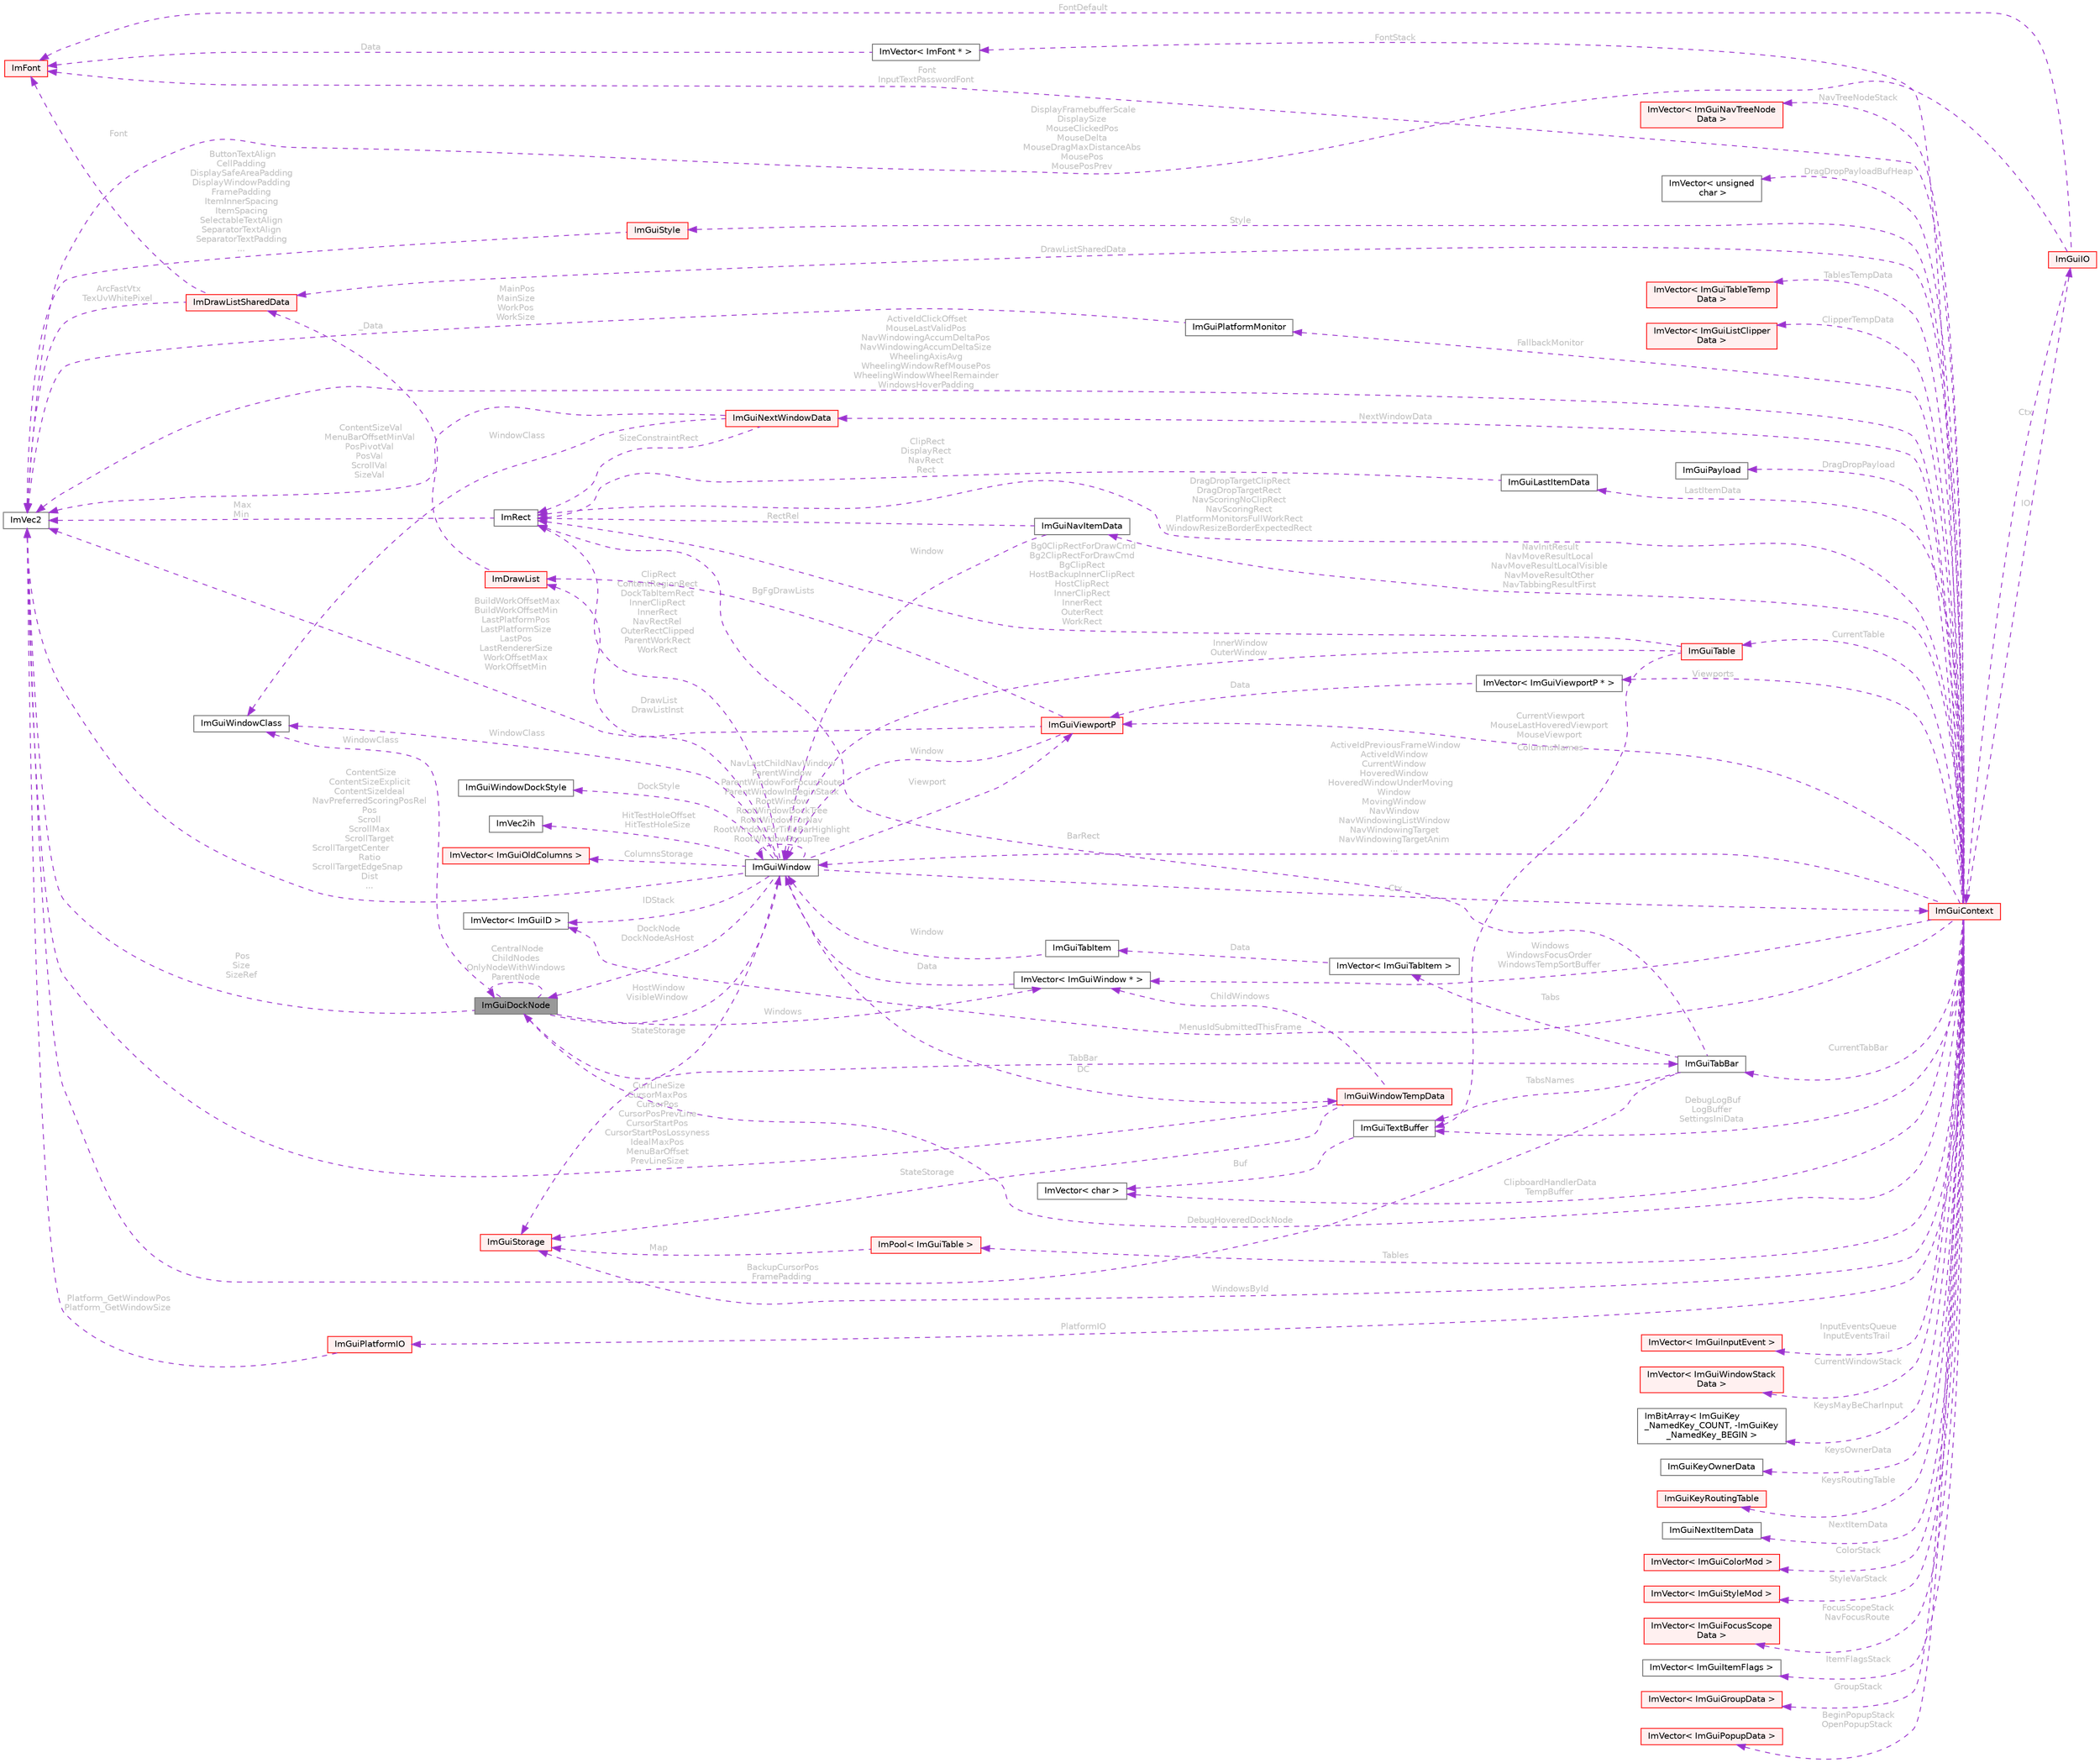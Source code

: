 digraph "ImGuiDockNode"
{
 // LATEX_PDF_SIZE
  bgcolor="transparent";
  edge [fontname=Helvetica,fontsize=10,labelfontname=Helvetica,labelfontsize=10];
  node [fontname=Helvetica,fontsize=10,shape=box,height=0.2,width=0.4];
  rankdir="LR";
  Node1 [id="Node000001",label="ImGuiDockNode",height=0.2,width=0.4,color="gray40", fillcolor="grey60", style="filled", fontcolor="black",tooltip=" "];
  Node1 -> Node1 [id="edge98_Node000001_Node000001",dir="back",color="darkorchid3",style="dashed",tooltip=" ",label=" CentralNode\nChildNodes\nOnlyNodeWithWindows\nParentNode",fontcolor="grey" ];
  Node2 -> Node1 [id="edge99_Node000001_Node000002",dir="back",color="darkorchid3",style="dashed",tooltip=" ",label=" Windows",fontcolor="grey" ];
  Node2 [id="Node000002",label="ImVector\< ImGuiWindow * \>",height=0.2,width=0.4,color="gray40", fillcolor="white", style="filled",URL="$struct_im_vector.html",tooltip=" "];
  Node3 -> Node2 [id="edge100_Node000002_Node000003",dir="back",color="darkorchid3",style="dashed",tooltip=" ",label=" Data",fontcolor="grey" ];
  Node3 [id="Node000003",label="ImGuiWindow",height=0.2,width=0.4,color="gray40", fillcolor="white", style="filled",URL="$struct_im_gui_window.html",tooltip=" "];
  Node4 -> Node3 [id="edge101_Node000003_Node000004",dir="back",color="darkorchid3",style="dashed",tooltip=" ",label=" Ctx",fontcolor="grey" ];
  Node4 [id="Node000004",label="ImGuiContext",height=0.2,width=0.4,color="red", fillcolor="#FFF0F0", style="filled",URL="$struct_im_gui_context.html",tooltip=" "];
  Node5 -> Node4 [id="edge102_Node000004_Node000005",dir="back",color="darkorchid3",style="dashed",tooltip=" ",label=" IO",fontcolor="grey" ];
  Node5 [id="Node000005",label="ImGuiIO",height=0.2,width=0.4,color="red", fillcolor="#FFF0F0", style="filled",URL="$struct_im_gui_i_o.html",tooltip=" "];
  Node6 -> Node5 [id="edge103_Node000005_Node000006",dir="back",color="darkorchid3",style="dashed",tooltip=" ",label=" DisplayFramebufferScale\nDisplaySize\nMouseClickedPos\nMouseDelta\nMouseDragMaxDistanceAbs\nMousePos\nMousePosPrev",fontcolor="grey" ];
  Node6 [id="Node000006",label="ImVec2",height=0.2,width=0.4,color="gray40", fillcolor="white", style="filled",URL="$struct_im_vec2.html",tooltip=" "];
  Node9 -> Node5 [id="edge104_Node000005_Node000009",dir="back",color="darkorchid3",style="dashed",tooltip=" ",label=" FontDefault",fontcolor="grey" ];
  Node9 [id="Node000009",label="ImFont",height=0.2,width=0.4,color="red", fillcolor="#FFF0F0", style="filled",URL="$struct_im_font.html",tooltip=" "];
  Node4 -> Node5 [id="edge105_Node000005_Node000004",dir="back",color="darkorchid3",style="dashed",tooltip=" ",label=" Ctx",fontcolor="grey" ];
  Node21 -> Node4 [id="edge106_Node000004_Node000021",dir="back",color="darkorchid3",style="dashed",tooltip=" ",label=" PlatformIO",fontcolor="grey" ];
  Node21 [id="Node000021",label="ImGuiPlatformIO",height=0.2,width=0.4,color="red", fillcolor="#FFF0F0", style="filled",URL="$struct_im_gui_platform_i_o.html",tooltip=" "];
  Node6 -> Node21 [id="edge107_Node000021_Node000006",dir="back",color="darkorchid3",style="dashed",tooltip=" ",label=" Platform_GetWindowPos\nPlatform_GetWindowSize",fontcolor="grey" ];
  Node42 -> Node4 [id="edge108_Node000004_Node000042",dir="back",color="darkorchid3",style="dashed",tooltip=" ",label=" Style",fontcolor="grey" ];
  Node42 [id="Node000042",label="ImGuiStyle",height=0.2,width=0.4,color="red", fillcolor="#FFF0F0", style="filled",URL="$struct_im_gui_style.html",tooltip=" "];
  Node6 -> Node42 [id="edge109_Node000042_Node000006",dir="back",color="darkorchid3",style="dashed",tooltip=" ",label=" ButtonTextAlign\nCellPadding\nDisplaySafeAreaPadding\nDisplayWindowPadding\nFramePadding\nItemInnerSpacing\nItemSpacing\nSelectableTextAlign\nSeparatorTextAlign\nSeparatorTextPadding\n...",fontcolor="grey" ];
  Node9 -> Node4 [id="edge110_Node000004_Node000009",dir="back",color="darkorchid3",style="dashed",tooltip=" ",label=" Font\nInputTextPasswordFont",fontcolor="grey" ];
  Node34 -> Node4 [id="edge111_Node000004_Node000034",dir="back",color="darkorchid3",style="dashed",tooltip=" ",label=" DrawListSharedData",fontcolor="grey" ];
  Node34 [id="Node000034",label="ImDrawListSharedData",height=0.2,width=0.4,color="red", fillcolor="#FFF0F0", style="filled",URL="$struct_im_draw_list_shared_data.html",tooltip=" "];
  Node6 -> Node34 [id="edge112_Node000034_Node000006",dir="back",color="darkorchid3",style="dashed",tooltip=" ",label=" ArcFastVtx\nTexUvWhitePixel",fontcolor="grey" ];
  Node9 -> Node34 [id="edge113_Node000034_Node000009",dir="back",color="darkorchid3",style="dashed",tooltip=" ",label=" Font",fontcolor="grey" ];
  Node43 -> Node4 [id="edge114_Node000004_Node000043",dir="back",color="darkorchid3",style="dashed",tooltip=" ",label=" InputEventsQueue\nInputEventsTrail",fontcolor="grey" ];
  Node43 [id="Node000043",label="ImVector\< ImGuiInputEvent \>",height=0.2,width=0.4,color="red", fillcolor="#FFF0F0", style="filled",URL="$struct_im_vector.html",tooltip=" "];
  Node2 -> Node4 [id="edge115_Node000004_Node000002",dir="back",color="darkorchid3",style="dashed",tooltip=" ",label=" Windows\nWindowsFocusOrder\nWindowsTempSortBuffer",fontcolor="grey" ];
  Node52 -> Node4 [id="edge116_Node000004_Node000052",dir="back",color="darkorchid3",style="dashed",tooltip=" ",label=" CurrentWindowStack",fontcolor="grey" ];
  Node52 [id="Node000052",label="ImVector\< ImGuiWindowStack\lData \>",height=0.2,width=0.4,color="red", fillcolor="#FFF0F0", style="filled",URL="$struct_im_vector.html",tooltip=" "];
  Node57 -> Node4 [id="edge117_Node000004_Node000057",dir="back",color="darkorchid3",style="dashed",tooltip=" ",label=" WindowsById",fontcolor="grey" ];
  Node57 [id="Node000057",label="ImGuiStorage",height=0.2,width=0.4,color="red", fillcolor="#FFF0F0", style="filled",URL="$struct_im_gui_storage.html",tooltip=" "];
  Node6 -> Node4 [id="edge118_Node000004_Node000006",dir="back",color="darkorchid3",style="dashed",tooltip=" ",label=" ActiveIdClickOffset\nMouseLastValidPos\nNavWindowingAccumDeltaPos\nNavWindowingAccumDeltaSize\nWheelingAxisAvg\nWheelingWindowRefMousePos\nWheelingWindowWheelRemainder\nWindowsHoverPadding",fontcolor="grey" ];
  Node3 -> Node4 [id="edge119_Node000004_Node000003",dir="back",color="darkorchid3",style="dashed",tooltip=" ",label=" ActiveIdPreviousFrameWindow\nActiveIdWindow\nCurrentWindow\nHoveredWindow\nHoveredWindowUnderMoving\lWindow\nMovingWindow\nNavWindow\nNavWindowingListWindow\nNavWindowingTarget\nNavWindowingTargetAnim\n...",fontcolor="grey" ];
  Node60 -> Node4 [id="edge120_Node000004_Node000060",dir="back",color="darkorchid3",style="dashed",tooltip=" ",label=" KeysMayBeCharInput",fontcolor="grey" ];
  Node60 [id="Node000060",label="ImBitArray\< ImGuiKey\l_NamedKey_COUNT, -ImGuiKey\l_NamedKey_BEGIN \>",height=0.2,width=0.4,color="gray40", fillcolor="white", style="filled",URL="$struct_im_bit_array.html",tooltip=" "];
  Node61 -> Node4 [id="edge121_Node000004_Node000061",dir="back",color="darkorchid3",style="dashed",tooltip=" ",label=" KeysOwnerData",fontcolor="grey" ];
  Node61 [id="Node000061",label="ImGuiKeyOwnerData",height=0.2,width=0.4,color="gray40", fillcolor="white", style="filled",URL="$struct_im_gui_key_owner_data.html",tooltip=" "];
  Node62 -> Node4 [id="edge122_Node000004_Node000062",dir="back",color="darkorchid3",style="dashed",tooltip=" ",label=" KeysRoutingTable",fontcolor="grey" ];
  Node62 [id="Node000062",label="ImGuiKeyRoutingTable",height=0.2,width=0.4,color="red", fillcolor="#FFF0F0", style="filled",URL="$struct_im_gui_key_routing_table.html",tooltip=" "];
  Node65 -> Node4 [id="edge123_Node000004_Node000065",dir="back",color="darkorchid3",style="dashed",tooltip=" ",label=" NextItemData",fontcolor="grey" ];
  Node65 [id="Node000065",label="ImGuiNextItemData",height=0.2,width=0.4,color="gray40", fillcolor="white", style="filled",URL="$struct_im_gui_next_item_data.html",tooltip=" "];
  Node54 -> Node4 [id="edge124_Node000004_Node000054",dir="back",color="darkorchid3",style="dashed",tooltip=" ",label=" LastItemData",fontcolor="grey" ];
  Node54 [id="Node000054",label="ImGuiLastItemData",height=0.2,width=0.4,color="gray40", fillcolor="white", style="filled",URL="$struct_im_gui_last_item_data.html",tooltip=" "];
  Node55 -> Node54 [id="edge125_Node000054_Node000055",dir="back",color="darkorchid3",style="dashed",tooltip=" ",label=" ClipRect\nDisplayRect\nNavRect\nRect",fontcolor="grey" ];
  Node55 [id="Node000055",label="ImRect",height=0.2,width=0.4,color="gray40", fillcolor="white", style="filled",URL="$struct_im_rect.html",tooltip=" "];
  Node6 -> Node55 [id="edge126_Node000055_Node000006",dir="back",color="darkorchid3",style="dashed",tooltip=" ",label=" Max\nMin",fontcolor="grey" ];
  Node66 -> Node4 [id="edge127_Node000004_Node000066",dir="back",color="darkorchid3",style="dashed",tooltip=" ",label=" NextWindowData",fontcolor="grey" ];
  Node66 [id="Node000066",label="ImGuiNextWindowData",height=0.2,width=0.4,color="red", fillcolor="#FFF0F0", style="filled",URL="$struct_im_gui_next_window_data.html",tooltip=" "];
  Node6 -> Node66 [id="edge128_Node000066_Node000006",dir="back",color="darkorchid3",style="dashed",tooltip=" ",label=" ContentSizeVal\nMenuBarOffsetMinVal\nPosPivotVal\nPosVal\nScrollVal\nSizeVal",fontcolor="grey" ];
  Node55 -> Node66 [id="edge129_Node000066_Node000055",dir="back",color="darkorchid3",style="dashed",tooltip=" ",label=" SizeConstraintRect",fontcolor="grey" ];
  Node68 -> Node66 [id="edge130_Node000066_Node000068",dir="back",color="darkorchid3",style="dashed",tooltip=" ",label=" WindowClass",fontcolor="grey" ];
  Node68 [id="Node000068",label="ImGuiWindowClass",height=0.2,width=0.4,color="gray40", fillcolor="white", style="filled",URL="$struct_im_gui_window_class.html",tooltip=" "];
  Node69 -> Node4 [id="edge131_Node000004_Node000069",dir="back",color="darkorchid3",style="dashed",tooltip=" ",label=" ColorStack",fontcolor="grey" ];
  Node69 [id="Node000069",label="ImVector\< ImGuiColorMod \>",height=0.2,width=0.4,color="red", fillcolor="#FFF0F0", style="filled",URL="$struct_im_vector.html",tooltip=" "];
  Node71 -> Node4 [id="edge132_Node000004_Node000071",dir="back",color="darkorchid3",style="dashed",tooltip=" ",label=" StyleVarStack",fontcolor="grey" ];
  Node71 [id="Node000071",label="ImVector\< ImGuiStyleMod \>",height=0.2,width=0.4,color="red", fillcolor="#FFF0F0", style="filled",URL="$struct_im_vector.html",tooltip=" "];
  Node8 -> Node4 [id="edge133_Node000004_Node000008",dir="back",color="darkorchid3",style="dashed",tooltip=" ",label=" FontStack",fontcolor="grey" ];
  Node8 [id="Node000008",label="ImVector\< ImFont * \>",height=0.2,width=0.4,color="gray40", fillcolor="white", style="filled",URL="$struct_im_vector.html",tooltip=" "];
  Node9 -> Node8 [id="edge134_Node000008_Node000009",dir="back",color="darkorchid3",style="dashed",tooltip=" ",label=" Data",fontcolor="grey" ];
  Node73 -> Node4 [id="edge135_Node000004_Node000073",dir="back",color="darkorchid3",style="dashed",tooltip=" ",label=" FocusScopeStack\nNavFocusRoute",fontcolor="grey" ];
  Node73 [id="Node000073",label="ImVector\< ImGuiFocusScope\lData \>",height=0.2,width=0.4,color="red", fillcolor="#FFF0F0", style="filled",URL="$struct_im_vector.html",tooltip=" "];
  Node75 -> Node4 [id="edge136_Node000004_Node000075",dir="back",color="darkorchid3",style="dashed",tooltip=" ",label=" ItemFlagsStack",fontcolor="grey" ];
  Node75 [id="Node000075",label="ImVector\< ImGuiItemFlags \>",height=0.2,width=0.4,color="gray40", fillcolor="white", style="filled",URL="$struct_im_vector.html",tooltip=" "];
  Node76 -> Node4 [id="edge137_Node000004_Node000076",dir="back",color="darkorchid3",style="dashed",tooltip=" ",label=" GroupStack",fontcolor="grey" ];
  Node76 [id="Node000076",label="ImVector\< ImGuiGroupData \>",height=0.2,width=0.4,color="red", fillcolor="#FFF0F0", style="filled",URL="$struct_im_vector.html",tooltip=" "];
  Node79 -> Node4 [id="edge138_Node000004_Node000079",dir="back",color="darkorchid3",style="dashed",tooltip=" ",label=" BeginPopupStack\nOpenPopupStack",fontcolor="grey" ];
  Node79 [id="Node000079",label="ImVector\< ImGuiPopupData \>",height=0.2,width=0.4,color="red", fillcolor="#FFF0F0", style="filled",URL="$struct_im_vector.html",tooltip=" "];
  Node81 -> Node4 [id="edge139_Node000004_Node000081",dir="back",color="darkorchid3",style="dashed",tooltip=" ",label=" NavTreeNodeStack",fontcolor="grey" ];
  Node81 [id="Node000081",label="ImVector\< ImGuiNavTreeNode\lData \>",height=0.2,width=0.4,color="red", fillcolor="#FFF0F0", style="filled",URL="$struct_im_vector.html",tooltip=" "];
  Node83 -> Node4 [id="edge140_Node000004_Node000083",dir="back",color="darkorchid3",style="dashed",tooltip=" ",label=" Viewports",fontcolor="grey" ];
  Node83 [id="Node000083",label="ImVector\< ImGuiViewportP * \>",height=0.2,width=0.4,color="gray40", fillcolor="white", style="filled",URL="$struct_im_vector.html",tooltip=" "];
  Node84 -> Node83 [id="edge141_Node000083_Node000084",dir="back",color="darkorchid3",style="dashed",tooltip=" ",label=" Data",fontcolor="grey" ];
  Node84 [id="Node000084",label="ImGuiViewportP",height=0.2,width=0.4,color="red", fillcolor="#FFF0F0", style="filled",URL="$struct_im_gui_viewport_p.html",tooltip=" "];
  Node3 -> Node84 [id="edge142_Node000084_Node000003",dir="back",color="darkorchid3",style="dashed",tooltip=" ",label=" Window",fontcolor="grey" ];
  Node6 -> Node84 [id="edge143_Node000084_Node000006",dir="back",color="darkorchid3",style="dashed",tooltip=" ",label=" BuildWorkOffsetMax\nBuildWorkOffsetMin\nLastPlatformPos\nLastPlatformSize\nLastPos\nLastRendererSize\nWorkOffsetMax\nWorkOffsetMin",fontcolor="grey" ];
  Node28 -> Node84 [id="edge144_Node000084_Node000028",dir="back",color="darkorchid3",style="dashed",tooltip=" ",label=" BgFgDrawLists",fontcolor="grey" ];
  Node28 [id="Node000028",label="ImDrawList",height=0.2,width=0.4,color="red", fillcolor="#FFF0F0", style="filled",URL="$struct_im_draw_list.html",tooltip=" "];
  Node34 -> Node28 [id="edge145_Node000028_Node000034",dir="back",color="darkorchid3",style="dashed",tooltip=" ",label=" _Data",fontcolor="grey" ];
  Node84 -> Node4 [id="edge146_Node000004_Node000084",dir="back",color="darkorchid3",style="dashed",tooltip=" ",label=" CurrentViewport\nMouseLastHoveredViewport\nMouseViewport",fontcolor="grey" ];
  Node23 -> Node4 [id="edge147_Node000004_Node000023",dir="back",color="darkorchid3",style="dashed",tooltip=" ",label=" FallbackMonitor",fontcolor="grey" ];
  Node23 [id="Node000023",label="ImGuiPlatformMonitor",height=0.2,width=0.4,color="gray40", fillcolor="white", style="filled",URL="$struct_im_gui_platform_monitor.html",tooltip=" "];
  Node6 -> Node23 [id="edge148_Node000023_Node000006",dir="back",color="darkorchid3",style="dashed",tooltip=" ",label=" MainPos\nMainSize\nWorkPos\nWorkSize",fontcolor="grey" ];
  Node55 -> Node4 [id="edge149_Node000004_Node000055",dir="back",color="darkorchid3",style="dashed",tooltip=" ",label=" DragDropTargetClipRect\nDragDropTargetRect\nNavScoringNoClipRect\nNavScoringRect\nPlatformMonitorsFullWorkRect\nWindowResizeBorderExpectedRect",fontcolor="grey" ];
  Node86 -> Node4 [id="edge150_Node000004_Node000086",dir="back",color="darkorchid3",style="dashed",tooltip=" ",label=" NavInitResult\nNavMoveResultLocal\nNavMoveResultLocalVisible\nNavMoveResultOther\nNavTabbingResultFirst",fontcolor="grey" ];
  Node86 [id="Node000086",label="ImGuiNavItemData",height=0.2,width=0.4,color="gray40", fillcolor="white", style="filled",URL="$struct_im_gui_nav_item_data.html",tooltip=" "];
  Node3 -> Node86 [id="edge151_Node000086_Node000003",dir="back",color="darkorchid3",style="dashed",tooltip=" ",label=" Window",fontcolor="grey" ];
  Node55 -> Node86 [id="edge152_Node000086_Node000055",dir="back",color="darkorchid3",style="dashed",tooltip=" ",label=" RectRel",fontcolor="grey" ];
  Node87 -> Node4 [id="edge153_Node000004_Node000087",dir="back",color="darkorchid3",style="dashed",tooltip=" ",label=" DragDropPayload",fontcolor="grey" ];
  Node87 [id="Node000087",label="ImGuiPayload",height=0.2,width=0.4,color="gray40", fillcolor="white", style="filled",URL="$struct_im_gui_payload.html",tooltip=" "];
  Node88 -> Node4 [id="edge154_Node000004_Node000088",dir="back",color="darkorchid3",style="dashed",tooltip=" ",label=" DragDropPayloadBufHeap",fontcolor="grey" ];
  Node88 [id="Node000088",label="ImVector\< unsigned\l char \>",height=0.2,width=0.4,color="gray40", fillcolor="white", style="filled",URL="$struct_im_vector.html",tooltip=" "];
  Node89 -> Node4 [id="edge155_Node000004_Node000089",dir="back",color="darkorchid3",style="dashed",tooltip=" ",label=" ClipperTempData",fontcolor="grey" ];
  Node89 [id="Node000089",label="ImVector\< ImGuiListClipper\lData \>",height=0.2,width=0.4,color="red", fillcolor="#FFF0F0", style="filled",URL="$struct_im_vector.html",tooltip=" "];
  Node94 -> Node4 [id="edge156_Node000004_Node000094",dir="back",color="darkorchid3",style="dashed",tooltip=" ",label=" CurrentTable",fontcolor="grey" ];
  Node94 [id="Node000094",label="ImGuiTable",height=0.2,width=0.4,color="red", fillcolor="#FFF0F0", style="filled",URL="$struct_im_gui_table.html",tooltip=" "];
  Node55 -> Node94 [id="edge157_Node000094_Node000055",dir="back",color="darkorchid3",style="dashed",tooltip=" ",label=" Bg0ClipRectForDrawCmd\nBg2ClipRectForDrawCmd\nBgClipRect\nHostBackupInnerClipRect\nHostClipRect\nInnerClipRect\nInnerRect\nOuterRect\nWorkRect",fontcolor="grey" ];
  Node3 -> Node94 [id="edge158_Node000094_Node000003",dir="back",color="darkorchid3",style="dashed",tooltip=" ",label=" InnerWindow\nOuterWindow",fontcolor="grey" ];
  Node101 -> Node94 [id="edge159_Node000094_Node000101",dir="back",color="darkorchid3",style="dashed",tooltip=" ",label=" ColumnsNames",fontcolor="grey" ];
  Node101 [id="Node000101",label="ImGuiTextBuffer",height=0.2,width=0.4,color="gray40", fillcolor="white", style="filled",URL="$struct_im_gui_text_buffer.html",tooltip=" "];
  Node102 -> Node101 [id="edge160_Node000101_Node000102",dir="back",color="darkorchid3",style="dashed",tooltip=" ",label=" Buf",fontcolor="grey" ];
  Node102 [id="Node000102",label="ImVector\< char \>",height=0.2,width=0.4,color="gray40", fillcolor="white", style="filled",URL="$struct_im_vector.html",tooltip=" "];
  Node108 -> Node4 [id="edge161_Node000004_Node000108",dir="back",color="darkorchid3",style="dashed",tooltip=" ",label=" TablesTempData",fontcolor="grey" ];
  Node108 [id="Node000108",label="ImVector\< ImGuiTableTemp\lData \>",height=0.2,width=0.4,color="red", fillcolor="#FFF0F0", style="filled",URL="$struct_im_vector.html",tooltip=" "];
  Node109 -> Node4 [id="edge162_Node000004_Node000109",dir="back",color="darkorchid3",style="dashed",tooltip=" ",label=" Tables",fontcolor="grey" ];
  Node109 [id="Node000109",label="ImPool\< ImGuiTable \>",height=0.2,width=0.4,color="red", fillcolor="#FFF0F0", style="filled",URL="$struct_im_pool.html",tooltip=" "];
  Node57 -> Node109 [id="edge163_Node000109_Node000057",dir="back",color="darkorchid3",style="dashed",tooltip=" ",label=" Map",fontcolor="grey" ];
  Node111 -> Node4 [id="edge164_Node000004_Node000111",dir="back",color="darkorchid3",style="dashed",tooltip=" ",label=" CurrentTabBar",fontcolor="grey" ];
  Node111 [id="Node000111",label="ImGuiTabBar",height=0.2,width=0.4,color="gray40", fillcolor="white", style="filled",URL="$struct_im_gui_tab_bar.html",tooltip=" "];
  Node112 -> Node111 [id="edge165_Node000111_Node000112",dir="back",color="darkorchid3",style="dashed",tooltip=" ",label=" Tabs",fontcolor="grey" ];
  Node112 [id="Node000112",label="ImVector\< ImGuiTabItem \>",height=0.2,width=0.4,color="gray40", fillcolor="white", style="filled",URL="$struct_im_vector.html",tooltip=" "];
  Node113 -> Node112 [id="edge166_Node000112_Node000113",dir="back",color="darkorchid3",style="dashed",tooltip=" ",label=" Data",fontcolor="grey" ];
  Node113 [id="Node000113",label="ImGuiTabItem",height=0.2,width=0.4,color="gray40", fillcolor="white", style="filled",URL="$struct_im_gui_tab_item.html",tooltip=" "];
  Node3 -> Node113 [id="edge167_Node000113_Node000003",dir="back",color="darkorchid3",style="dashed",tooltip=" ",label=" Window",fontcolor="grey" ];
  Node55 -> Node111 [id="edge168_Node000111_Node000055",dir="back",color="darkorchid3",style="dashed",tooltip=" ",label=" BarRect",fontcolor="grey" ];
  Node6 -> Node111 [id="edge169_Node000111_Node000006",dir="back",color="darkorchid3",style="dashed",tooltip=" ",label=" BackupCursorPos\nFramePadding",fontcolor="grey" ];
  Node101 -> Node111 [id="edge170_Node000111_Node000101",dir="back",color="darkorchid3",style="dashed",tooltip=" ",label=" TabsNames",fontcolor="grey" ];
  Node102 -> Node4 [id="edge171_Node000004_Node000102",dir="back",color="darkorchid3",style="dashed",tooltip=" ",label=" ClipboardHandlerData\nTempBuffer",fontcolor="grey" ];
  Node123 -> Node4 [id="edge172_Node000004_Node000123",dir="back",color="darkorchid3",style="dashed",tooltip=" ",label=" MenusIdSubmittedThisFrame",fontcolor="grey" ];
  Node123 [id="Node000123",label="ImVector\< ImGuiID \>",height=0.2,width=0.4,color="gray40", fillcolor="white", style="filled",URL="$struct_im_vector.html",tooltip=" "];
  Node101 -> Node4 [id="edge173_Node000004_Node000101",dir="back",color="darkorchid3",style="dashed",tooltip=" ",label=" DebugLogBuf\nLogBuffer\nSettingsIniData",fontcolor="grey" ];
  Node1 -> Node4 [id="edge174_Node000004_Node000001",dir="back",color="darkorchid3",style="dashed",tooltip=" ",label=" DebugHoveredDockNode",fontcolor="grey" ];
  Node68 -> Node3 [id="edge175_Node000003_Node000068",dir="back",color="darkorchid3",style="dashed",tooltip=" ",label=" WindowClass",fontcolor="grey" ];
  Node84 -> Node3 [id="edge176_Node000003_Node000084",dir="back",color="darkorchid3",style="dashed",tooltip=" ",label=" Viewport",fontcolor="grey" ];
  Node6 -> Node3 [id="edge177_Node000003_Node000006",dir="back",color="darkorchid3",style="dashed",tooltip=" ",label=" ContentSize\nContentSizeExplicit\nContentSizeIdeal\nNavPreferredScoringPosRel\nPos\nScroll\nScrollMax\nScrollTarget\nScrollTargetCenter\lRatio\nScrollTargetEdgeSnap\lDist\n...",fontcolor="grey" ];
  Node123 -> Node3 [id="edge178_Node000003_Node000123",dir="back",color="darkorchid3",style="dashed",tooltip=" ",label=" IDStack",fontcolor="grey" ];
  Node147 -> Node3 [id="edge179_Node000003_Node000147",dir="back",color="darkorchid3",style="dashed",tooltip=" ",label=" DC",fontcolor="grey" ];
  Node147 [id="Node000147",label="ImGuiWindowTempData",height=0.2,width=0.4,color="red", fillcolor="#FFF0F0", style="filled",URL="$struct_im_gui_window_temp_data.html",tooltip=" "];
  Node6 -> Node147 [id="edge180_Node000147_Node000006",dir="back",color="darkorchid3",style="dashed",tooltip=" ",label=" CurrLineSize\nCursorMaxPos\nCursorPos\nCursorPosPrevLine\nCursorStartPos\nCursorStartPosLossyness\nIdealMaxPos\nMenuBarOffset\nPrevLineSize",fontcolor="grey" ];
  Node2 -> Node147 [id="edge181_Node000147_Node000002",dir="back",color="darkorchid3",style="dashed",tooltip=" ",label=" ChildWindows",fontcolor="grey" ];
  Node57 -> Node147 [id="edge182_Node000147_Node000057",dir="back",color="darkorchid3",style="dashed",tooltip=" ",label=" StateStorage",fontcolor="grey" ];
  Node55 -> Node3 [id="edge183_Node000003_Node000055",dir="back",color="darkorchid3",style="dashed",tooltip=" ",label=" ClipRect\nContentRegionRect\nDockTabItemRect\nInnerClipRect\nInnerRect\nNavRectRel\nOuterRectClipped\nParentWorkRect\nWorkRect",fontcolor="grey" ];
  Node132 -> Node3 [id="edge184_Node000003_Node000132",dir="back",color="darkorchid3",style="dashed",tooltip=" ",label=" HitTestHoleOffset\nHitTestHoleSize",fontcolor="grey" ];
  Node132 [id="Node000132",label="ImVec2ih",height=0.2,width=0.4,color="gray40", fillcolor="white", style="filled",URL="$struct_im_vec2ih.html",tooltip=" "];
  Node57 -> Node3 [id="edge185_Node000003_Node000057",dir="back",color="darkorchid3",style="dashed",tooltip=" ",label=" StateStorage",fontcolor="grey" ];
  Node152 -> Node3 [id="edge186_Node000003_Node000152",dir="back",color="darkorchid3",style="dashed",tooltip=" ",label=" ColumnsStorage",fontcolor="grey" ];
  Node152 [id="Node000152",label="ImVector\< ImGuiOldColumns \>",height=0.2,width=0.4,color="red", fillcolor="#FFF0F0", style="filled",URL="$struct_im_vector.html",tooltip=" "];
  Node28 -> Node3 [id="edge187_Node000003_Node000028",dir="back",color="darkorchid3",style="dashed",tooltip=" ",label=" DrawList\nDrawListInst",fontcolor="grey" ];
  Node3 -> Node3 [id="edge188_Node000003_Node000003",dir="back",color="darkorchid3",style="dashed",tooltip=" ",label=" NavLastChildNavWindow\nParentWindow\nParentWindowForFocusRoute\nParentWindowInBeginStack\nRootWindow\nRootWindowDockTree\nRootWindowForNav\nRootWindowForTitleBarHighlight\nRootWindowPopupTree",fontcolor="grey" ];
  Node153 -> Node3 [id="edge189_Node000003_Node000153",dir="back",color="darkorchid3",style="dashed",tooltip=" ",label=" DockStyle",fontcolor="grey" ];
  Node153 [id="Node000153",label="ImGuiWindowDockStyle",height=0.2,width=0.4,color="gray40", fillcolor="white", style="filled",URL="$struct_im_gui_window_dock_style.html",tooltip=" "];
  Node1 -> Node3 [id="edge190_Node000003_Node000001",dir="back",color="darkorchid3",style="dashed",tooltip=" ",label=" DockNode\nDockNodeAsHost",fontcolor="grey" ];
  Node111 -> Node1 [id="edge191_Node000001_Node000111",dir="back",color="darkorchid3",style="dashed",tooltip=" ",label=" TabBar",fontcolor="grey" ];
  Node6 -> Node1 [id="edge192_Node000001_Node000006",dir="back",color="darkorchid3",style="dashed",tooltip=" ",label=" Pos\nSize\nSizeRef",fontcolor="grey" ];
  Node68 -> Node1 [id="edge193_Node000001_Node000068",dir="back",color="darkorchid3",style="dashed",tooltip=" ",label=" WindowClass",fontcolor="grey" ];
  Node3 -> Node1 [id="edge194_Node000001_Node000003",dir="back",color="darkorchid3",style="dashed",tooltip=" ",label=" HostWindow\nVisibleWindow",fontcolor="grey" ];
}
